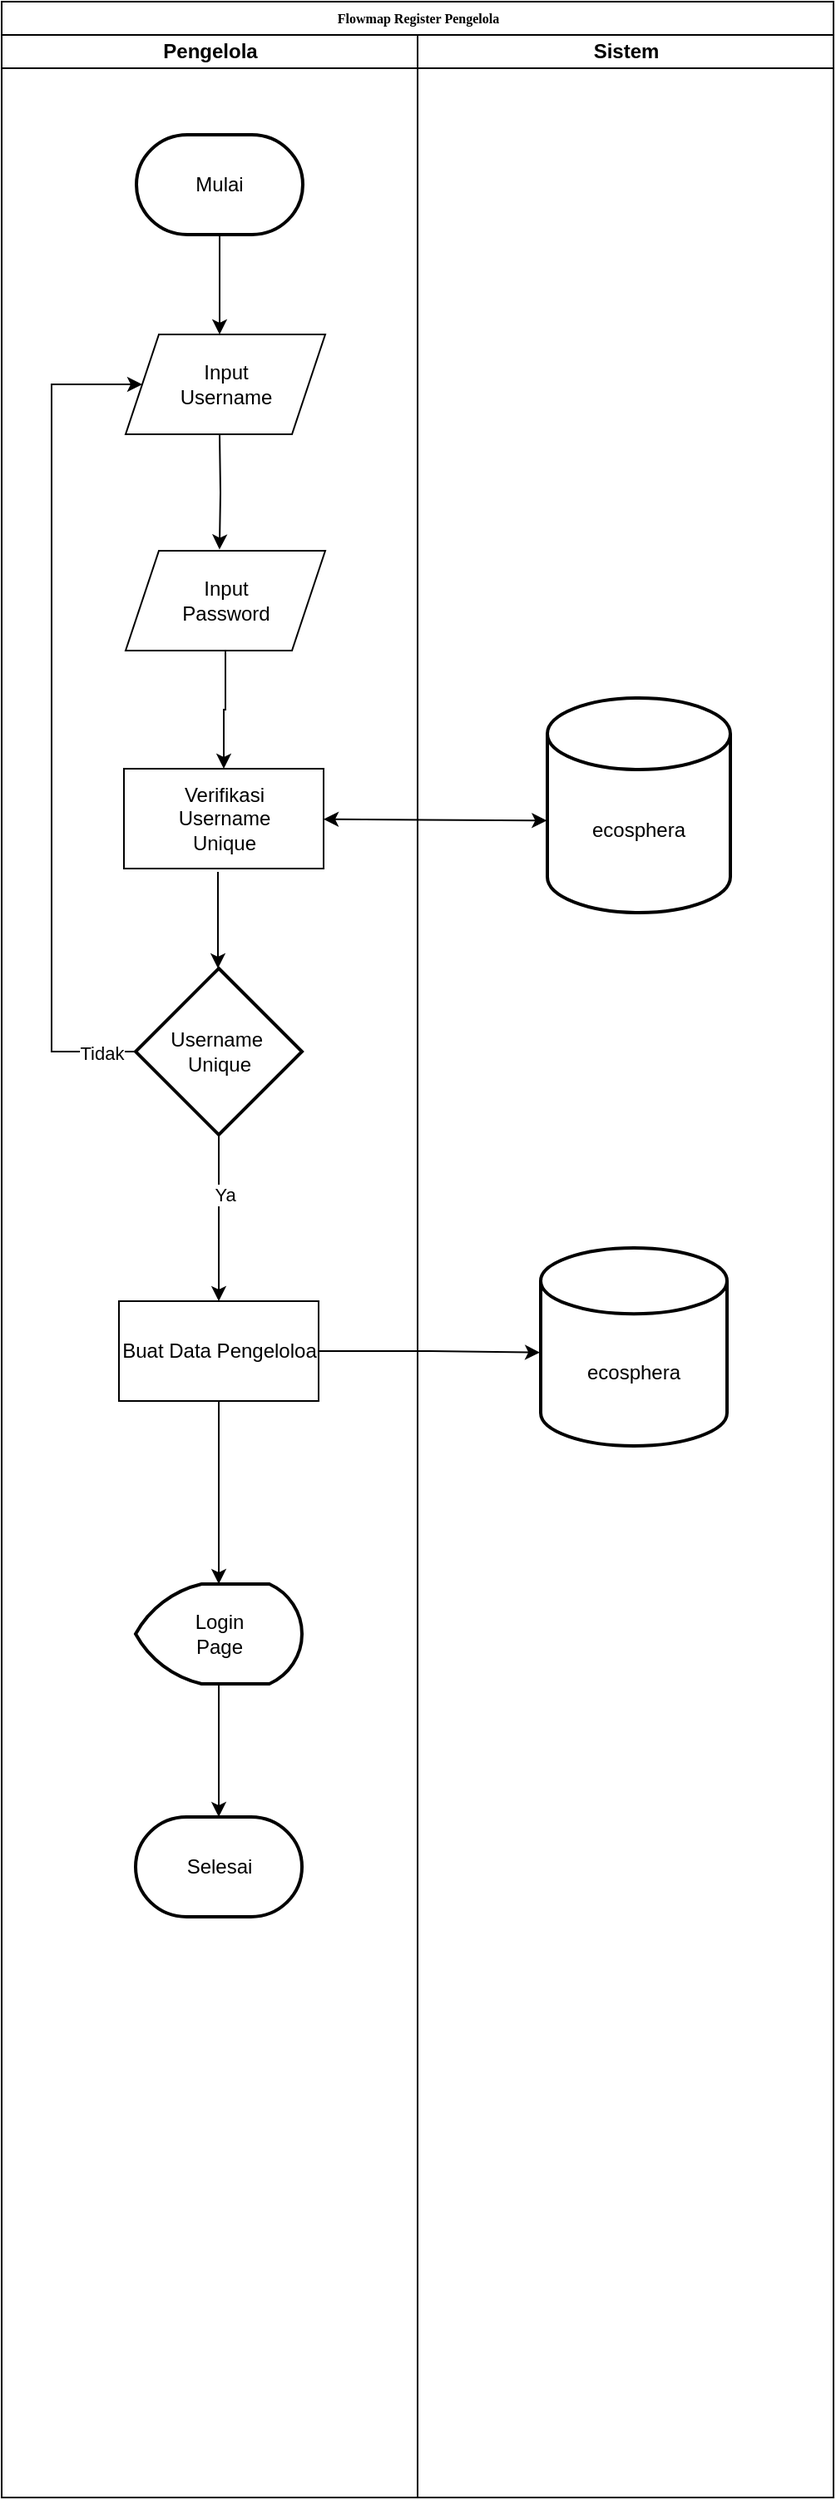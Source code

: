 <mxfile version="24.7.17">
  <diagram name="Page-1" id="74e2e168-ea6b-b213-b513-2b3c1d86103e">
    <mxGraphModel dx="5293" dy="3407" grid="1" gridSize="10" guides="1" tooltips="1" connect="1" arrows="1" fold="1" page="1" pageScale="1" pageWidth="1654" pageHeight="2336" background="none" math="0" shadow="0">
      <root>
        <mxCell id="0" />
        <mxCell id="1" parent="0" />
        <mxCell id="M4I-KljXlQBctkjWaleC-26" value="Flowmap Register Pengelola" style="swimlane;html=1;childLayout=stackLayout;startSize=20;rounded=0;shadow=0;labelBackgroundColor=none;strokeWidth=1;fontFamily=Verdana;fontSize=8;align=center;" parent="1" vertex="1">
          <mxGeometry x="530" y="240" width="500" height="1500" as="geometry" />
        </mxCell>
        <mxCell id="M4I-KljXlQBctkjWaleC-27" value="Pengelola" style="swimlane;html=1;startSize=20;" parent="M4I-KljXlQBctkjWaleC-26" vertex="1">
          <mxGeometry y="20" width="250" height="1480" as="geometry" />
        </mxCell>
        <mxCell id="M4I-KljXlQBctkjWaleC-28" value="" style="edgeStyle=orthogonalEdgeStyle;rounded=0;orthogonalLoop=1;jettySize=auto;html=1;" parent="M4I-KljXlQBctkjWaleC-27" source="M4I-KljXlQBctkjWaleC-30" target="M4I-KljXlQBctkjWaleC-33" edge="1">
          <mxGeometry relative="1" as="geometry" />
        </mxCell>
        <mxCell id="M4I-KljXlQBctkjWaleC-29" value="Ya" style="edgeLabel;html=1;align=center;verticalAlign=middle;resizable=0;points=[];" parent="M4I-KljXlQBctkjWaleC-28" vertex="1" connectable="0">
          <mxGeometry x="-0.293" y="3" relative="1" as="geometry">
            <mxPoint as="offset" />
          </mxGeometry>
        </mxCell>
        <mxCell id="M4I-KljXlQBctkjWaleC-30" value="Username&amp;nbsp;&lt;br&gt;Unique" style="strokeWidth=2;html=1;shape=mxgraph.flowchart.decision;whiteSpace=wrap;" parent="M4I-KljXlQBctkjWaleC-27" vertex="1">
          <mxGeometry x="80.5" y="561" width="100" height="100" as="geometry" />
        </mxCell>
        <mxCell id="M4I-KljXlQBctkjWaleC-31" value="Verifikasi&lt;br&gt;Username&lt;br&gt;Unique" style="rounded=0;whiteSpace=wrap;html=1;" parent="M4I-KljXlQBctkjWaleC-27" vertex="1">
          <mxGeometry x="73.5" y="441" width="120" height="60" as="geometry" />
        </mxCell>
        <mxCell id="M4I-KljXlQBctkjWaleC-32" value="" style="edgeStyle=orthogonalEdgeStyle;rounded=0;orthogonalLoop=1;jettySize=auto;html=1;" parent="M4I-KljXlQBctkjWaleC-27" source="M4I-KljXlQBctkjWaleC-33" target="M4I-KljXlQBctkjWaleC-35" edge="1">
          <mxGeometry relative="1" as="geometry" />
        </mxCell>
        <mxCell id="M4I-KljXlQBctkjWaleC-33" value="Buat Data Pengeloloa" style="rounded=0;whiteSpace=wrap;html=1;" parent="M4I-KljXlQBctkjWaleC-27" vertex="1">
          <mxGeometry x="70.5" y="761" width="120" height="60" as="geometry" />
        </mxCell>
        <mxCell id="M4I-KljXlQBctkjWaleC-34" value="" style="edgeStyle=orthogonalEdgeStyle;rounded=0;orthogonalLoop=1;jettySize=auto;html=1;" parent="M4I-KljXlQBctkjWaleC-27" source="M4I-KljXlQBctkjWaleC-35" target="M4I-KljXlQBctkjWaleC-36" edge="1">
          <mxGeometry relative="1" as="geometry" />
        </mxCell>
        <mxCell id="M4I-KljXlQBctkjWaleC-35" value="Login&lt;br&gt;Page" style="strokeWidth=2;html=1;shape=mxgraph.flowchart.display;whiteSpace=wrap;" parent="M4I-KljXlQBctkjWaleC-27" vertex="1">
          <mxGeometry x="80.5" y="931" width="100" height="60" as="geometry" />
        </mxCell>
        <mxCell id="M4I-KljXlQBctkjWaleC-36" value="Selesai" style="strokeWidth=2;html=1;shape=mxgraph.flowchart.terminator;whiteSpace=wrap;" parent="M4I-KljXlQBctkjWaleC-27" vertex="1">
          <mxGeometry x="80.5" y="1071" width="100" height="60" as="geometry" />
        </mxCell>
        <mxCell id="M4I-KljXlQBctkjWaleC-37" value="Sistem" style="swimlane;html=1;startSize=20;" parent="M4I-KljXlQBctkjWaleC-26" vertex="1">
          <mxGeometry x="250" y="20" width="250" height="1480" as="geometry" />
        </mxCell>
        <mxCell id="M4I-KljXlQBctkjWaleC-38" style="edgeStyle=orthogonalEdgeStyle;rounded=0;orthogonalLoop=1;jettySize=auto;html=1;entryX=0.5;entryY=0;entryDx=0;entryDy=0;" parent="M4I-KljXlQBctkjWaleC-37" source="M4I-KljXlQBctkjWaleC-39" edge="1">
          <mxGeometry relative="1" as="geometry">
            <mxPoint x="-119" y="180" as="targetPoint" />
          </mxGeometry>
        </mxCell>
        <mxCell id="M4I-KljXlQBctkjWaleC-39" value="Mulai" style="strokeWidth=2;html=1;shape=mxgraph.flowchart.terminator;whiteSpace=wrap;" parent="M4I-KljXlQBctkjWaleC-37" vertex="1">
          <mxGeometry x="-169" y="60" width="100" height="60" as="geometry" />
        </mxCell>
        <mxCell id="M4I-KljXlQBctkjWaleC-40" style="edgeStyle=orthogonalEdgeStyle;rounded=0;orthogonalLoop=1;jettySize=auto;html=1;entryX=0.572;entryY=-0.046;entryDx=0;entryDy=0;entryPerimeter=0;" parent="M4I-KljXlQBctkjWaleC-37" edge="1">
          <mxGeometry relative="1" as="geometry">
            <mxPoint x="-119" y="240" as="sourcePoint" />
            <mxPoint x="-119.058" y="309.24" as="targetPoint" />
          </mxGeometry>
        </mxCell>
        <mxCell id="M4I-KljXlQBctkjWaleC-41" value="Input&lt;br&gt;Username" style="shape=parallelogram;perimeter=parallelogramPerimeter;whiteSpace=wrap;html=1;fixedSize=1;" parent="M4I-KljXlQBctkjWaleC-37" vertex="1">
          <mxGeometry x="-175.5" y="180" width="120" height="60" as="geometry" />
        </mxCell>
        <mxCell id="M4I-KljXlQBctkjWaleC-42" value="Input&lt;br&gt;Password" style="shape=parallelogram;perimeter=parallelogramPerimeter;whiteSpace=wrap;html=1;fixedSize=1;" parent="M4I-KljXlQBctkjWaleC-37" vertex="1">
          <mxGeometry x="-175.5" y="310" width="120" height="60" as="geometry" />
        </mxCell>
        <mxCell id="M4I-KljXlQBctkjWaleC-43" value="&lt;div&gt;&lt;br&gt;&lt;/div&gt;&lt;div&gt;&lt;br&gt;&lt;/div&gt;ecosphera&lt;div&gt;&lt;/div&gt;" style="strokeWidth=2;html=1;shape=mxgraph.flowchart.database;whiteSpace=wrap;" parent="M4I-KljXlQBctkjWaleC-37" vertex="1">
          <mxGeometry x="78" y="398.5" width="110" height="129" as="geometry" />
        </mxCell>
        <mxCell id="M4I-KljXlQBctkjWaleC-44" value="&lt;div&gt;&lt;br&gt;&lt;/div&gt;&lt;div&gt;&lt;br&gt;&lt;/div&gt;&lt;div&gt;&lt;span style=&quot;background-color: initial;&quot;&gt;ecosphera&lt;/span&gt;&lt;br&gt;&lt;/div&gt;" style="strokeWidth=2;html=1;shape=mxgraph.flowchart.database;whiteSpace=wrap;" parent="M4I-KljXlQBctkjWaleC-37" vertex="1">
          <mxGeometry x="74" y="729" width="112" height="119" as="geometry" />
        </mxCell>
        <mxCell id="M4I-KljXlQBctkjWaleC-45" value="" style="edgeStyle=orthogonalEdgeStyle;rounded=0;orthogonalLoop=1;jettySize=auto;html=1;" parent="M4I-KljXlQBctkjWaleC-26" target="M4I-KljXlQBctkjWaleC-30" edge="1">
          <mxGeometry relative="1" as="geometry">
            <mxPoint x="130" y="523" as="sourcePoint" />
          </mxGeometry>
        </mxCell>
        <mxCell id="M4I-KljXlQBctkjWaleC-46" value="" style="endArrow=classic;startArrow=classic;html=1;rounded=0;entryX=-0.003;entryY=0.571;entryDx=0;entryDy=0;entryPerimeter=0;" parent="M4I-KljXlQBctkjWaleC-26" source="M4I-KljXlQBctkjWaleC-31" target="M4I-KljXlQBctkjWaleC-43" edge="1">
          <mxGeometry width="50" height="50" relative="1" as="geometry">
            <mxPoint x="179.761" y="492.718" as="sourcePoint" />
            <mxPoint x="326.68" y="494.836" as="targetPoint" />
          </mxGeometry>
        </mxCell>
        <mxCell id="M4I-KljXlQBctkjWaleC-47" value="" style="edgeStyle=orthogonalEdgeStyle;rounded=0;orthogonalLoop=1;jettySize=auto;html=1;" parent="M4I-KljXlQBctkjWaleC-26" source="M4I-KljXlQBctkjWaleC-42" target="M4I-KljXlQBctkjWaleC-31" edge="1">
          <mxGeometry relative="1" as="geometry" />
        </mxCell>
        <mxCell id="M4I-KljXlQBctkjWaleC-48" value="" style="endArrow=classic;html=1;rounded=0;exitX=0;exitY=0.5;exitDx=0;exitDy=0;exitPerimeter=0;entryX=0;entryY=0.5;entryDx=0;entryDy=0;" parent="M4I-KljXlQBctkjWaleC-26" source="M4I-KljXlQBctkjWaleC-30" target="M4I-KljXlQBctkjWaleC-41" edge="1">
          <mxGeometry width="50" height="50" relative="1" as="geometry">
            <mxPoint x="80" y="631" as="sourcePoint" />
            <mxPoint x="80" y="571" as="targetPoint" />
            <Array as="points">
              <mxPoint x="30" y="631" />
              <mxPoint x="30" y="230" />
            </Array>
          </mxGeometry>
        </mxCell>
        <mxCell id="M4I-KljXlQBctkjWaleC-49" value="Tidak" style="edgeLabel;html=1;align=center;verticalAlign=middle;resizable=0;points=[];" parent="M4I-KljXlQBctkjWaleC-48" vertex="1" connectable="0">
          <mxGeometry x="-0.919" y="1" relative="1" as="geometry">
            <mxPoint as="offset" />
          </mxGeometry>
        </mxCell>
        <mxCell id="M4I-KljXlQBctkjWaleC-50" style="edgeStyle=orthogonalEdgeStyle;rounded=0;orthogonalLoop=1;jettySize=auto;html=1;entryX=-0.004;entryY=0.528;entryDx=0;entryDy=0;entryPerimeter=0;" parent="M4I-KljXlQBctkjWaleC-26" source="M4I-KljXlQBctkjWaleC-33" target="M4I-KljXlQBctkjWaleC-44" edge="1">
          <mxGeometry relative="1" as="geometry">
            <mxPoint x="320" y="811" as="targetPoint" />
          </mxGeometry>
        </mxCell>
      </root>
    </mxGraphModel>
  </diagram>
</mxfile>
